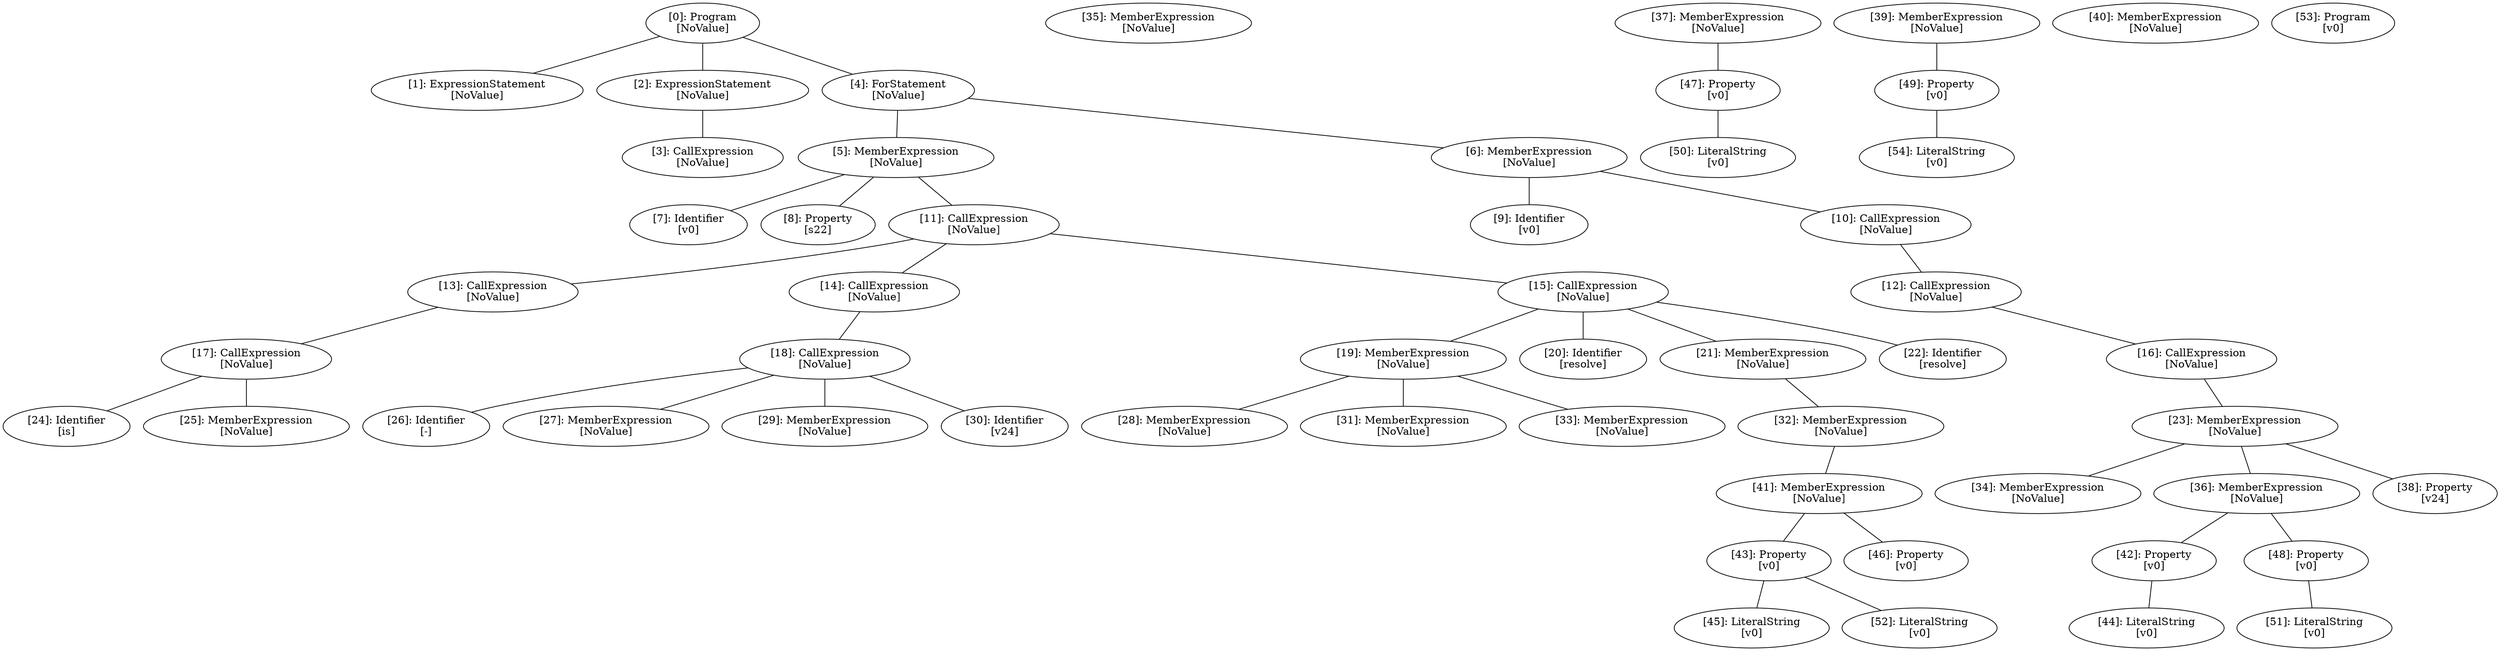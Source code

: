 // Result
graph {
	0 [label="[0]: Program
[NoValue]"]
	1 [label="[1]: ExpressionStatement
[NoValue]"]
	2 [label="[2]: ExpressionStatement
[NoValue]"]
	3 [label="[3]: CallExpression
[NoValue]"]
	4 [label="[4]: ForStatement
[NoValue]"]
	5 [label="[5]: MemberExpression
[NoValue]"]
	6 [label="[6]: MemberExpression
[NoValue]"]
	7 [label="[7]: Identifier
[v0]"]
	8 [label="[8]: Property
[s22]"]
	9 [label="[9]: Identifier
[v0]"]
	10 [label="[10]: CallExpression
[NoValue]"]
	11 [label="[11]: CallExpression
[NoValue]"]
	12 [label="[12]: CallExpression
[NoValue]"]
	13 [label="[13]: CallExpression
[NoValue]"]
	14 [label="[14]: CallExpression
[NoValue]"]
	15 [label="[15]: CallExpression
[NoValue]"]
	16 [label="[16]: CallExpression
[NoValue]"]
	17 [label="[17]: CallExpression
[NoValue]"]
	18 [label="[18]: CallExpression
[NoValue]"]
	19 [label="[19]: MemberExpression
[NoValue]"]
	20 [label="[20]: Identifier
[resolve]"]
	21 [label="[21]: MemberExpression
[NoValue]"]
	22 [label="[22]: Identifier
[resolve]"]
	23 [label="[23]: MemberExpression
[NoValue]"]
	24 [label="[24]: Identifier
[is]"]
	25 [label="[25]: MemberExpression
[NoValue]"]
	26 [label="[26]: Identifier
[-]"]
	27 [label="[27]: MemberExpression
[NoValue]"]
	28 [label="[28]: MemberExpression
[NoValue]"]
	29 [label="[29]: MemberExpression
[NoValue]"]
	30 [label="[30]: Identifier
[v24]"]
	31 [label="[31]: MemberExpression
[NoValue]"]
	32 [label="[32]: MemberExpression
[NoValue]"]
	33 [label="[33]: MemberExpression
[NoValue]"]
	34 [label="[34]: MemberExpression
[NoValue]"]
	35 [label="[35]: MemberExpression
[NoValue]"]
	36 [label="[36]: MemberExpression
[NoValue]"]
	37 [label="[37]: MemberExpression
[NoValue]"]
	38 [label="[38]: Property
[v24]"]
	39 [label="[39]: MemberExpression
[NoValue]"]
	40 [label="[40]: MemberExpression
[NoValue]"]
	41 [label="[41]: MemberExpression
[NoValue]"]
	42 [label="[42]: Property
[v0]"]
	43 [label="[43]: Property
[v0]"]
	44 [label="[44]: LiteralString
[v0]"]
	45 [label="[45]: LiteralString
[v0]"]
	46 [label="[46]: Property
[v0]"]
	47 [label="[47]: Property
[v0]"]
	48 [label="[48]: Property
[v0]"]
	49 [label="[49]: Property
[v0]"]
	50 [label="[50]: LiteralString
[v0]"]
	51 [label="[51]: LiteralString
[v0]"]
	52 [label="[52]: LiteralString
[v0]"]
	53 [label="[53]: Program
[v0]"]
	54 [label="[54]: LiteralString
[v0]"]
	0 -- 1
	0 -- 2
	0 -- 4
	2 -- 3
	4 -- 5
	4 -- 6
	5 -- 7
	5 -- 8
	5 -- 11
	6 -- 9
	6 -- 10
	10 -- 12
	11 -- 13
	11 -- 14
	11 -- 15
	12 -- 16
	13 -- 17
	14 -- 18
	15 -- 19
	15 -- 20
	15 -- 21
	15 -- 22
	16 -- 23
	17 -- 24
	17 -- 25
	18 -- 26
	18 -- 27
	18 -- 29
	18 -- 30
	19 -- 28
	19 -- 31
	19 -- 33
	21 -- 32
	23 -- 34
	23 -- 36
	23 -- 38
	32 -- 41
	36 -- 42
	36 -- 48
	37 -- 47
	39 -- 49
	41 -- 43
	41 -- 46
	42 -- 44
	43 -- 45
	43 -- 52
	47 -- 50
	48 -- 51
	49 -- 54
}
